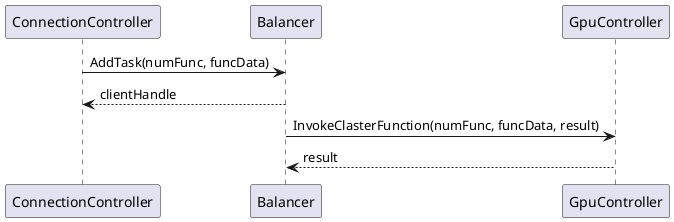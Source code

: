 @startuml sequenceServerSide

participant ConnectionController as ConnectionController
participant Balancer as Balancer
participant GpuController as GpuController  

ConnectionController -> Balancer: AddTask(numFunc, funcData)
return clientHandle
Balancer -> GpuController: InvokeClasterFunction(numFunc, funcData, result)
return result

@enduml